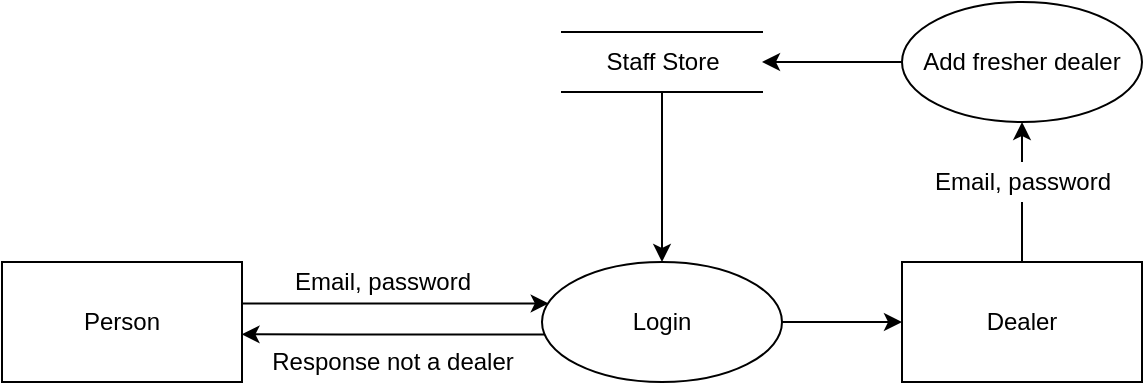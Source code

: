<mxfile version="15.2.9" type="device"><diagram id="L6NsqfBzs6Ps6AH61FLb" name="Page-1"><mxGraphModel dx="981" dy="503" grid="1" gridSize="10" guides="1" tooltips="1" connect="1" arrows="1" fold="1" page="1" pageScale="1" pageWidth="827" pageHeight="1169" math="0" shadow="0"><root><mxCell id="0"/><mxCell id="1" parent="0"/><mxCell id="RQkV52g2EEgKGAirXvZS-3" style="edgeStyle=orthogonalEdgeStyle;rounded=0;orthogonalLoop=1;jettySize=auto;html=1;entryX=0.028;entryY=0.345;entryDx=0;entryDy=0;entryPerimeter=0;" parent="1" source="RQkV52g2EEgKGAirXvZS-1" target="RQkV52g2EEgKGAirXvZS-2" edge="1"><mxGeometry relative="1" as="geometry"><Array as="points"><mxPoint x="290" y="441"/></Array></mxGeometry></mxCell><mxCell id="RQkV52g2EEgKGAirXvZS-1" value="Person" style="rounded=0;whiteSpace=wrap;html=1;" parent="1" vertex="1"><mxGeometry x="120" y="420" width="120" height="60" as="geometry"/></mxCell><mxCell id="RQkV52g2EEgKGAirXvZS-4" style="edgeStyle=orthogonalEdgeStyle;rounded=0;orthogonalLoop=1;jettySize=auto;html=1;entryX=0.998;entryY=0.603;entryDx=0;entryDy=0;entryPerimeter=0;" parent="1" source="RQkV52g2EEgKGAirXvZS-2" target="RQkV52g2EEgKGAirXvZS-1" edge="1"><mxGeometry relative="1" as="geometry"><Array as="points"><mxPoint x="290" y="456"/></Array></mxGeometry></mxCell><mxCell id="RQkV52g2EEgKGAirXvZS-7" style="edgeStyle=orthogonalEdgeStyle;rounded=0;orthogonalLoop=1;jettySize=auto;html=1;entryX=0;entryY=0.5;entryDx=0;entryDy=0;" parent="1" source="RQkV52g2EEgKGAirXvZS-2" target="RQkV52g2EEgKGAirXvZS-11" edge="1"><mxGeometry relative="1" as="geometry"><mxPoint x="570" y="450" as="targetPoint"/></mxGeometry></mxCell><mxCell id="RQkV52g2EEgKGAirXvZS-2" value="Login" style="ellipse;whiteSpace=wrap;html=1;" parent="1" vertex="1"><mxGeometry x="390" y="420" width="120" height="60" as="geometry"/></mxCell><mxCell id="RQkV52g2EEgKGAirXvZS-9" style="edgeStyle=orthogonalEdgeStyle;rounded=0;orthogonalLoop=1;jettySize=auto;html=1;entryX=0.5;entryY=0;entryDx=0;entryDy=0;" parent="1" source="RQkV52g2EEgKGAirXvZS-8" target="RQkV52g2EEgKGAirXvZS-2" edge="1"><mxGeometry relative="1" as="geometry"/></mxCell><mxCell id="RQkV52g2EEgKGAirXvZS-8" value="Staff Store" style="html=1;dashed=0;whitespace=wrap;shape=partialRectangle;right=0;left=0;" parent="1" vertex="1"><mxGeometry x="400" y="305" width="100" height="30" as="geometry"/></mxCell><mxCell id="RQkV52g2EEgKGAirXvZS-17" style="edgeStyle=orthogonalEdgeStyle;rounded=0;orthogonalLoop=1;jettySize=auto;html=1;entryX=0.5;entryY=1;entryDx=0;entryDy=0;" parent="1" source="RQkV52g2EEgKGAirXvZS-11" target="RQkV52g2EEgKGAirXvZS-16" edge="1"><mxGeometry relative="1" as="geometry"/></mxCell><mxCell id="RQkV52g2EEgKGAirXvZS-11" value="Dealer" style="rounded=0;whiteSpace=wrap;html=1;" parent="1" vertex="1"><mxGeometry x="570" y="420" width="120" height="60" as="geometry"/></mxCell><mxCell id="RQkV52g2EEgKGAirXvZS-14" value="Email, password" style="text;html=1;align=center;verticalAlign=middle;resizable=0;points=[];autosize=1;strokeColor=none;fillColor=none;" parent="1" vertex="1"><mxGeometry x="260" y="420" width="100" height="20" as="geometry"/></mxCell><mxCell id="RQkV52g2EEgKGAirXvZS-15" value="Response not a dealer" style="text;html=1;align=center;verticalAlign=middle;resizable=0;points=[];autosize=1;strokeColor=none;fillColor=none;" parent="1" vertex="1"><mxGeometry x="245" y="460" width="140" height="20" as="geometry"/></mxCell><mxCell id="RQkV52g2EEgKGAirXvZS-18" style="edgeStyle=orthogonalEdgeStyle;rounded=0;orthogonalLoop=1;jettySize=auto;html=1;entryX=1;entryY=0.5;entryDx=0;entryDy=0;" parent="1" source="RQkV52g2EEgKGAirXvZS-16" target="RQkV52g2EEgKGAirXvZS-8" edge="1"><mxGeometry relative="1" as="geometry"/></mxCell><mxCell id="RQkV52g2EEgKGAirXvZS-16" value="Add fresher dealer" style="ellipse;whiteSpace=wrap;html=1;" parent="1" vertex="1"><mxGeometry x="570" y="290" width="120" height="60" as="geometry"/></mxCell><mxCell id="RQkV52g2EEgKGAirXvZS-19" value="Email, password" style="text;html=1;align=center;verticalAlign=middle;resizable=0;points=[];autosize=1;strokeColor=none;fillColor=default;" parent="1" vertex="1"><mxGeometry x="580" y="370" width="100" height="20" as="geometry"/></mxCell></root></mxGraphModel></diagram></mxfile>